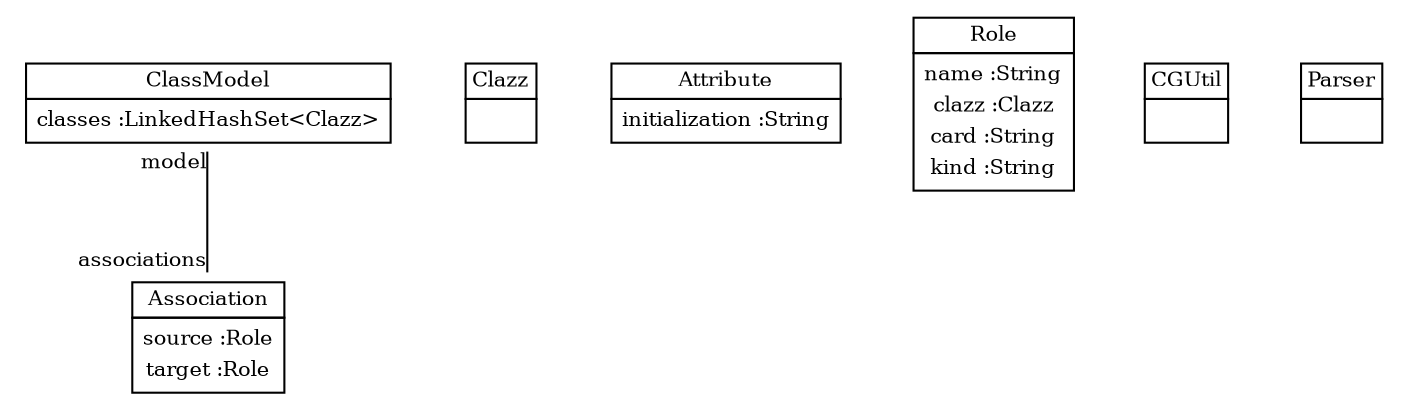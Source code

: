 
 graph ClassDiagram {
    node [shape = none, fontsize = 10]; 
    edge [fontsize = 10];
    
    
    ClassModel [label=<<table border='0' cellborder='1' cellspacing='0'> <tr> <td>ClassModel</td> </tr> <tr><td><table border='0' cellborder='0' cellspacing='0'> <tr><td>classes :LinkedHashSet&#60;Clazz&#62;</td></tr>  </table></td></tr> </table>>];
    Clazz [label=<<table border='0' cellborder='1' cellspacing='0'> <tr> <td>Clazz</td> </tr> <tr><td><table border='0' cellborder='0' cellspacing='0'> <tr><td> </td></tr> </table></td></tr> </table>>];
    Attribute [label=<<table border='0' cellborder='1' cellspacing='0'> <tr> <td>Attribute</td> </tr> <tr><td><table border='0' cellborder='0' cellspacing='0'> <tr><td>initialization :String</td></tr>  </table></td></tr> </table>>];
    Association [label=<<table border='0' cellborder='1' cellspacing='0'> <tr> <td>Association</td> </tr> <tr><td><table border='0' cellborder='0' cellspacing='0'> <tr><td>source :Role</td></tr> <tr><td>target :Role</td></tr>  </table></td></tr> </table>>];
    Role [label=<<table border='0' cellborder='1' cellspacing='0'> <tr> <td>Role</td> </tr> <tr><td><table border='0' cellborder='0' cellspacing='0'> <tr><td>name :String</td></tr> <tr><td>clazz :Clazz</td></tr> <tr><td>card :String</td></tr> <tr><td>kind :String</td></tr>  </table></td></tr> </table>>];
    CGUtil [label=<<table border='0' cellborder='1' cellspacing='0'> <tr> <td>CGUtil</td> </tr> <tr><td><table border='0' cellborder='0' cellspacing='0'> <tr><td> </td></tr> </table></td></tr> </table>>];
    Parser [label=<<table border='0' cellborder='1' cellspacing='0'> <tr> <td>Parser</td> </tr> <tr><td><table border='0' cellborder='0' cellspacing='0'> <tr><td> </td></tr> </table></td></tr> </table>>];
    
    
    
    ClassModel -- Association [headlabel = "associations" taillabel = "model"];
}

